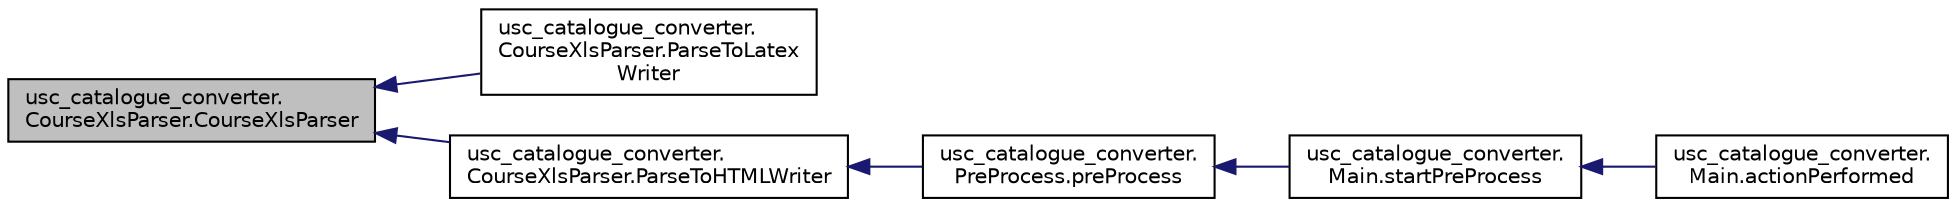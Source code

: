 digraph "usc_catalogue_converter.CourseXlsParser.CourseXlsParser"
{
  edge [fontname="Helvetica",fontsize="10",labelfontname="Helvetica",labelfontsize="10"];
  node [fontname="Helvetica",fontsize="10",shape=record];
  rankdir="LR";
  Node1 [label="usc_catalogue_converter.\lCourseXlsParser.CourseXlsParser",height=0.2,width=0.4,color="black", fillcolor="grey75", style="filled", fontcolor="black"];
  Node1 -> Node2 [dir="back",color="midnightblue",fontsize="10",style="solid",fontname="Helvetica"];
  Node2 [label="usc_catalogue_converter.\lCourseXlsParser.ParseToLatex\lWriter",height=0.2,width=0.4,color="black", fillcolor="white", style="filled",URL="$d6/de7/classusc__catalogue__converter_1_1_course_xls_parser.html#a213a828ecaad32156da4cd781d851304"];
  Node1 -> Node3 [dir="back",color="midnightblue",fontsize="10",style="solid",fontname="Helvetica"];
  Node3 [label="usc_catalogue_converter.\lCourseXlsParser.ParseToHTMLWriter",height=0.2,width=0.4,color="black", fillcolor="white", style="filled",URL="$d6/de7/classusc__catalogue__converter_1_1_course_xls_parser.html#a665bd885e2de450d0f31e88405d75667"];
  Node3 -> Node4 [dir="back",color="midnightblue",fontsize="10",style="solid",fontname="Helvetica"];
  Node4 [label="usc_catalogue_converter.\lPreProcess.preProcess",height=0.2,width=0.4,color="black", fillcolor="white", style="filled",URL="$d9/df9/classusc__catalogue__converter_1_1_pre_process.html#a8a26ae820c1be29079fecda03ac69882"];
  Node4 -> Node5 [dir="back",color="midnightblue",fontsize="10",style="solid",fontname="Helvetica"];
  Node5 [label="usc_catalogue_converter.\lMain.startPreProcess",height=0.2,width=0.4,color="black", fillcolor="white", style="filled",URL="$d8/de1/classusc__catalogue__converter_1_1_main.html#aa4b9519c6602598ce6a5c1d67d2643cd"];
  Node5 -> Node6 [dir="back",color="midnightblue",fontsize="10",style="solid",fontname="Helvetica"];
  Node6 [label="usc_catalogue_converter.\lMain.actionPerformed",height=0.2,width=0.4,color="black", fillcolor="white", style="filled",URL="$d8/de1/classusc__catalogue__converter_1_1_main.html#a8e60b8d00e07d663eecb115e42122216"];
}
